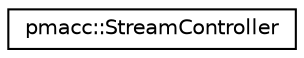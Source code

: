 digraph "Graphical Class Hierarchy"
{
 // LATEX_PDF_SIZE
  edge [fontname="Helvetica",fontsize="10",labelfontname="Helvetica",labelfontsize="10"];
  node [fontname="Helvetica",fontsize="10",shape=record];
  rankdir="LR";
  Node0 [label="pmacc::StreamController",height=0.2,width=0.4,color="black", fillcolor="white", style="filled",URL="$classpmacc_1_1_stream_controller.html",tooltip="Manages a pool of EventStreams and gives access to them."];
}

